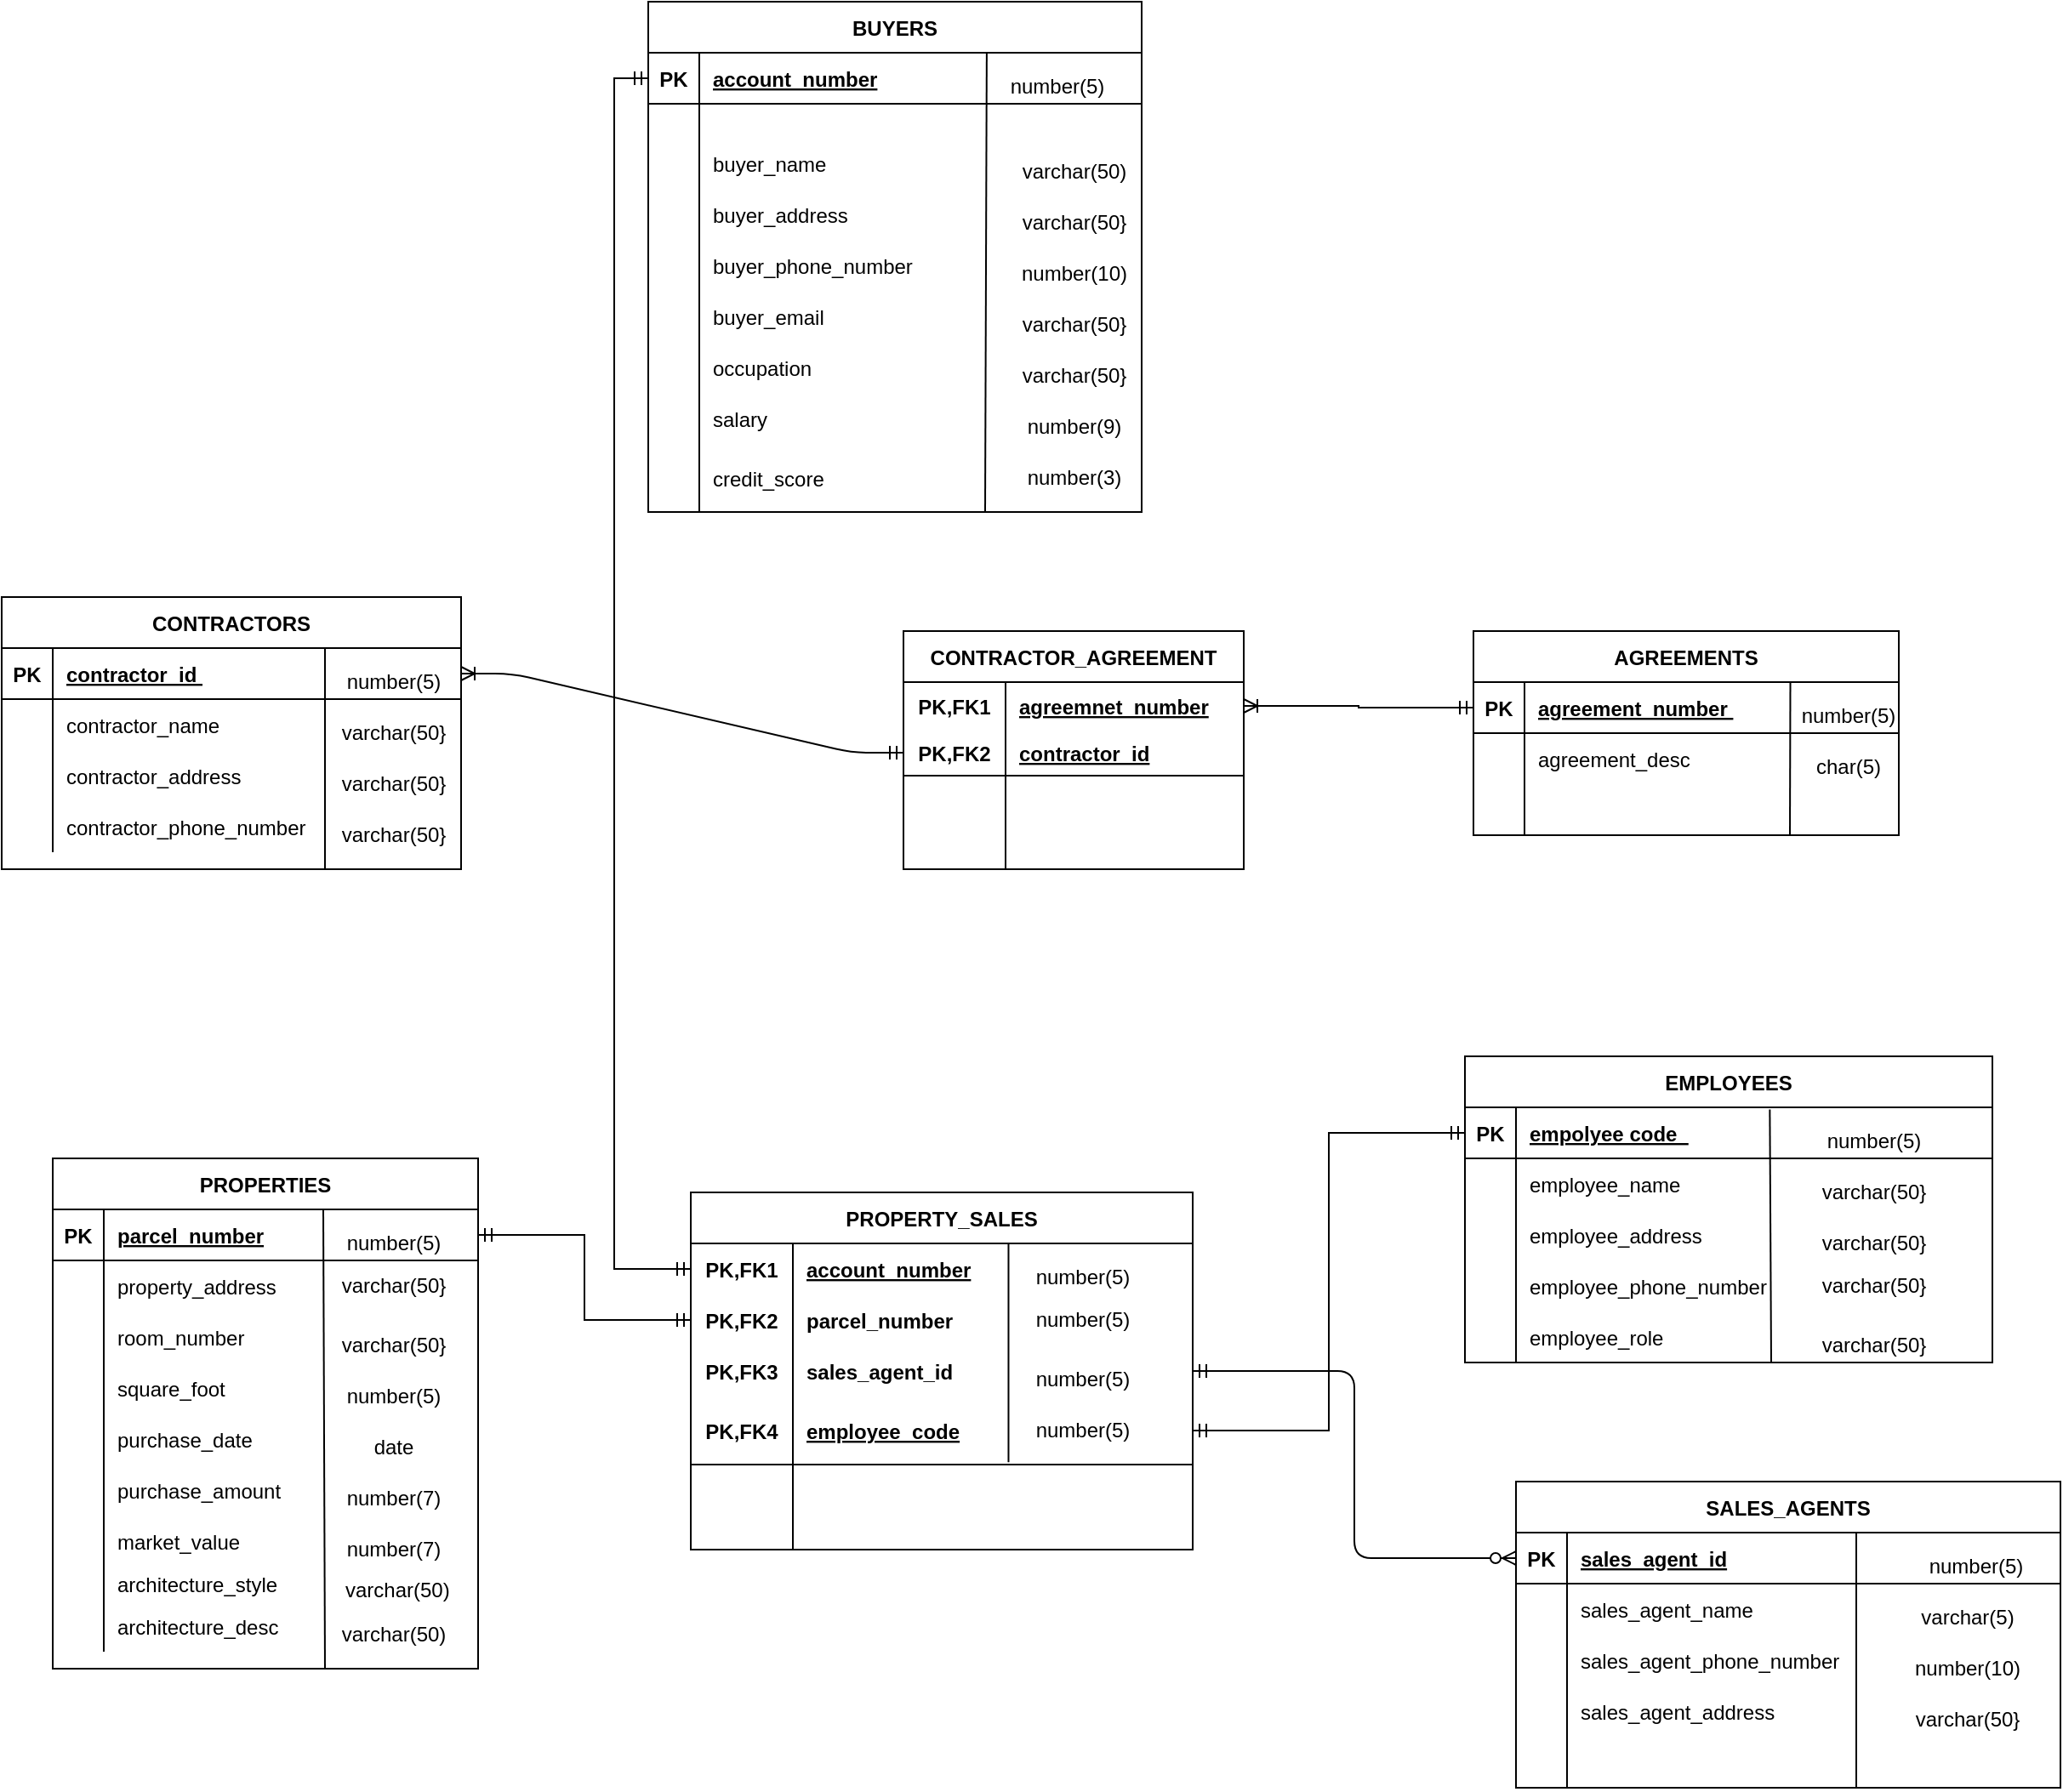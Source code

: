 <mxfile version="17.2.4" type="device"><diagram id="R2lEEEUBdFMjLlhIrx00" name="Page-1"><mxGraphModel dx="2212" dy="1488" grid="1" gridSize="10" guides="1" tooltips="1" connect="1" arrows="1" fold="1" page="1" pageScale="1" pageWidth="850" pageHeight="1100" math="0" shadow="0" extFonts="Permanent Marker^https://fonts.googleapis.com/css?family=Permanent+Marker"><root><mxCell id="0"/><mxCell id="1" parent="0"/><mxCell id="C-vyLk0tnHw3VtMMgP7b-2" value="BUYERS" style="shape=table;startSize=30;container=1;collapsible=1;childLayout=tableLayout;fixedRows=1;rowLines=0;fontStyle=1;align=center;resizeLast=1;" parent="1" vertex="1"><mxGeometry x="420" y="120" width="290" height="300" as="geometry"/></mxCell><mxCell id="C-vyLk0tnHw3VtMMgP7b-3" value="" style="shape=partialRectangle;collapsible=0;dropTarget=0;pointerEvents=0;fillColor=none;points=[[0,0.5],[1,0.5]];portConstraint=eastwest;top=0;left=0;right=0;bottom=1;" parent="C-vyLk0tnHw3VtMMgP7b-2" vertex="1"><mxGeometry y="30" width="290" height="30" as="geometry"/></mxCell><mxCell id="C-vyLk0tnHw3VtMMgP7b-4" value="PK" style="shape=partialRectangle;overflow=hidden;connectable=0;fillColor=none;top=0;left=0;bottom=0;right=0;fontStyle=1;" parent="C-vyLk0tnHw3VtMMgP7b-3" vertex="1"><mxGeometry width="30" height="30" as="geometry"><mxRectangle width="30" height="30" as="alternateBounds"/></mxGeometry></mxCell><mxCell id="C-vyLk0tnHw3VtMMgP7b-5" value="account_number" style="shape=partialRectangle;overflow=hidden;connectable=0;fillColor=none;top=0;left=0;bottom=0;right=0;align=left;spacingLeft=6;fontStyle=5;" parent="C-vyLk0tnHw3VtMMgP7b-3" vertex="1"><mxGeometry x="30" width="260" height="30" as="geometry"><mxRectangle width="260" height="30" as="alternateBounds"/></mxGeometry></mxCell><mxCell id="C-vyLk0tnHw3VtMMgP7b-6" value="" style="shape=partialRectangle;collapsible=0;dropTarget=0;pointerEvents=0;fillColor=none;points=[[0,0.5],[1,0.5]];portConstraint=eastwest;top=0;left=0;right=0;bottom=0;" parent="C-vyLk0tnHw3VtMMgP7b-2" vertex="1"><mxGeometry y="60" width="290" height="20" as="geometry"/></mxCell><mxCell id="C-vyLk0tnHw3VtMMgP7b-7" value="" style="shape=partialRectangle;overflow=hidden;connectable=0;fillColor=none;top=0;left=0;bottom=0;right=0;" parent="C-vyLk0tnHw3VtMMgP7b-6" vertex="1"><mxGeometry width="30" height="20" as="geometry"><mxRectangle width="30" height="20" as="alternateBounds"/></mxGeometry></mxCell><mxCell id="C-vyLk0tnHw3VtMMgP7b-8" value="" style="shape=partialRectangle;overflow=hidden;connectable=0;fillColor=none;top=0;left=0;bottom=0;right=0;align=left;spacingLeft=6;" parent="C-vyLk0tnHw3VtMMgP7b-6" vertex="1"><mxGeometry x="30" width="260" height="20" as="geometry"><mxRectangle width="260" height="20" as="alternateBounds"/></mxGeometry></mxCell><mxCell id="C-vyLk0tnHw3VtMMgP7b-9" value="" style="shape=partialRectangle;collapsible=0;dropTarget=0;pointerEvents=0;fillColor=none;points=[[0,0.5],[1,0.5]];portConstraint=eastwest;top=0;left=0;right=0;bottom=0;" parent="C-vyLk0tnHw3VtMMgP7b-2" vertex="1"><mxGeometry y="80" width="290" height="30" as="geometry"/></mxCell><mxCell id="C-vyLk0tnHw3VtMMgP7b-10" value="" style="shape=partialRectangle;overflow=hidden;connectable=0;fillColor=none;top=0;left=0;bottom=0;right=0;" parent="C-vyLk0tnHw3VtMMgP7b-9" vertex="1"><mxGeometry width="30" height="30" as="geometry"><mxRectangle width="30" height="30" as="alternateBounds"/></mxGeometry></mxCell><mxCell id="C-vyLk0tnHw3VtMMgP7b-11" value="buyer_name" style="shape=partialRectangle;overflow=hidden;connectable=0;fillColor=none;top=0;left=0;bottom=0;right=0;align=left;spacingLeft=6;" parent="C-vyLk0tnHw3VtMMgP7b-9" vertex="1"><mxGeometry x="30" width="260" height="30" as="geometry"><mxRectangle width="260" height="30" as="alternateBounds"/></mxGeometry></mxCell><mxCell id="lljZ2M9pWV7mLad3FtTx-7" value="" style="shape=partialRectangle;collapsible=0;dropTarget=0;pointerEvents=0;fillColor=none;points=[[0,0.5],[1,0.5]];portConstraint=eastwest;top=0;left=0;right=0;bottom=0;" parent="C-vyLk0tnHw3VtMMgP7b-2" vertex="1"><mxGeometry y="110" width="290" height="30" as="geometry"/></mxCell><mxCell id="lljZ2M9pWV7mLad3FtTx-8" value="" style="shape=partialRectangle;overflow=hidden;connectable=0;fillColor=none;top=0;left=0;bottom=0;right=0;" parent="lljZ2M9pWV7mLad3FtTx-7" vertex="1"><mxGeometry width="30" height="30" as="geometry"><mxRectangle width="30" height="30" as="alternateBounds"/></mxGeometry></mxCell><mxCell id="lljZ2M9pWV7mLad3FtTx-9" value="buyer_address" style="shape=partialRectangle;overflow=hidden;connectable=0;fillColor=none;top=0;left=0;bottom=0;right=0;align=left;spacingLeft=6;" parent="lljZ2M9pWV7mLad3FtTx-7" vertex="1"><mxGeometry x="30" width="260" height="30" as="geometry"><mxRectangle width="260" height="30" as="alternateBounds"/></mxGeometry></mxCell><mxCell id="lljZ2M9pWV7mLad3FtTx-10" value="" style="shape=partialRectangle;collapsible=0;dropTarget=0;pointerEvents=0;fillColor=none;points=[[0,0.5],[1,0.5]];portConstraint=eastwest;top=0;left=0;right=0;bottom=0;" parent="C-vyLk0tnHw3VtMMgP7b-2" vertex="1"><mxGeometry y="140" width="290" height="30" as="geometry"/></mxCell><mxCell id="lljZ2M9pWV7mLad3FtTx-11" value="" style="shape=partialRectangle;overflow=hidden;connectable=0;fillColor=none;top=0;left=0;bottom=0;right=0;" parent="lljZ2M9pWV7mLad3FtTx-10" vertex="1"><mxGeometry width="30" height="30" as="geometry"><mxRectangle width="30" height="30" as="alternateBounds"/></mxGeometry></mxCell><mxCell id="lljZ2M9pWV7mLad3FtTx-12" value="buyer_phone_number" style="shape=partialRectangle;overflow=hidden;connectable=0;fillColor=none;top=0;left=0;bottom=0;right=0;align=left;spacingLeft=6;" parent="lljZ2M9pWV7mLad3FtTx-10" vertex="1"><mxGeometry x="30" width="260" height="30" as="geometry"><mxRectangle width="260" height="30" as="alternateBounds"/></mxGeometry></mxCell><mxCell id="lljZ2M9pWV7mLad3FtTx-13" value="" style="shape=partialRectangle;collapsible=0;dropTarget=0;pointerEvents=0;fillColor=none;points=[[0,0.5],[1,0.5]];portConstraint=eastwest;top=0;left=0;right=0;bottom=0;" parent="C-vyLk0tnHw3VtMMgP7b-2" vertex="1"><mxGeometry y="170" width="290" height="30" as="geometry"/></mxCell><mxCell id="lljZ2M9pWV7mLad3FtTx-14" value="" style="shape=partialRectangle;overflow=hidden;connectable=0;fillColor=none;top=0;left=0;bottom=0;right=0;" parent="lljZ2M9pWV7mLad3FtTx-13" vertex="1"><mxGeometry width="30" height="30" as="geometry"><mxRectangle width="30" height="30" as="alternateBounds"/></mxGeometry></mxCell><mxCell id="lljZ2M9pWV7mLad3FtTx-15" value="buyer_email" style="shape=partialRectangle;overflow=hidden;connectable=0;fillColor=none;top=0;left=0;bottom=0;right=0;align=left;spacingLeft=6;" parent="lljZ2M9pWV7mLad3FtTx-13" vertex="1"><mxGeometry x="30" width="260" height="30" as="geometry"><mxRectangle width="260" height="30" as="alternateBounds"/></mxGeometry></mxCell><mxCell id="lljZ2M9pWV7mLad3FtTx-16" value="" style="shape=partialRectangle;collapsible=0;dropTarget=0;pointerEvents=0;fillColor=none;points=[[0,0.5],[1,0.5]];portConstraint=eastwest;top=0;left=0;right=0;bottom=0;" parent="C-vyLk0tnHw3VtMMgP7b-2" vertex="1"><mxGeometry y="200" width="290" height="30" as="geometry"/></mxCell><mxCell id="lljZ2M9pWV7mLad3FtTx-17" value="" style="shape=partialRectangle;overflow=hidden;connectable=0;fillColor=none;top=0;left=0;bottom=0;right=0;" parent="lljZ2M9pWV7mLad3FtTx-16" vertex="1"><mxGeometry width="30" height="30" as="geometry"><mxRectangle width="30" height="30" as="alternateBounds"/></mxGeometry></mxCell><mxCell id="lljZ2M9pWV7mLad3FtTx-18" value="occupation" style="shape=partialRectangle;overflow=hidden;connectable=0;fillColor=none;top=0;left=0;bottom=0;right=0;align=left;spacingLeft=6;" parent="lljZ2M9pWV7mLad3FtTx-16" vertex="1"><mxGeometry x="30" width="260" height="30" as="geometry"><mxRectangle width="260" height="30" as="alternateBounds"/></mxGeometry></mxCell><mxCell id="lljZ2M9pWV7mLad3FtTx-19" value="" style="shape=partialRectangle;collapsible=0;dropTarget=0;pointerEvents=0;fillColor=none;points=[[0,0.5],[1,0.5]];portConstraint=eastwest;top=0;left=0;right=0;bottom=0;" parent="C-vyLk0tnHw3VtMMgP7b-2" vertex="1"><mxGeometry y="230" width="290" height="30" as="geometry"/></mxCell><mxCell id="lljZ2M9pWV7mLad3FtTx-20" value="" style="shape=partialRectangle;overflow=hidden;connectable=0;fillColor=none;top=0;left=0;bottom=0;right=0;" parent="lljZ2M9pWV7mLad3FtTx-19" vertex="1"><mxGeometry width="30" height="30" as="geometry"><mxRectangle width="30" height="30" as="alternateBounds"/></mxGeometry></mxCell><mxCell id="lljZ2M9pWV7mLad3FtTx-21" value="salary" style="shape=partialRectangle;overflow=hidden;connectable=0;fillColor=none;top=0;left=0;bottom=0;right=0;align=left;spacingLeft=6;" parent="lljZ2M9pWV7mLad3FtTx-19" vertex="1"><mxGeometry x="30" width="260" height="30" as="geometry"><mxRectangle width="260" height="30" as="alternateBounds"/></mxGeometry></mxCell><mxCell id="lljZ2M9pWV7mLad3FtTx-22" value="" style="shape=partialRectangle;collapsible=0;dropTarget=0;pointerEvents=0;fillColor=none;points=[[0,0.5],[1,0.5]];portConstraint=eastwest;top=0;left=0;right=0;bottom=0;" parent="C-vyLk0tnHw3VtMMgP7b-2" vertex="1"><mxGeometry y="260" width="290" height="40" as="geometry"/></mxCell><mxCell id="lljZ2M9pWV7mLad3FtTx-23" value="" style="shape=partialRectangle;overflow=hidden;connectable=0;fillColor=none;top=0;left=0;bottom=0;right=0;" parent="lljZ2M9pWV7mLad3FtTx-22" vertex="1"><mxGeometry width="30" height="40" as="geometry"><mxRectangle width="30" height="40" as="alternateBounds"/></mxGeometry></mxCell><mxCell id="lljZ2M9pWV7mLad3FtTx-24" value="credit_score " style="shape=partialRectangle;overflow=hidden;connectable=0;fillColor=none;top=0;left=0;bottom=0;right=0;align=left;spacingLeft=6;" parent="lljZ2M9pWV7mLad3FtTx-22" vertex="1"><mxGeometry x="30" width="260" height="40" as="geometry"><mxRectangle width="260" height="40" as="alternateBounds"/></mxGeometry></mxCell><mxCell id="k_NMs0ZjN8npK6YZyJd0-10" value="" style="endArrow=none;html=1;rounded=0;entryX=0.686;entryY=0.017;entryDx=0;entryDy=0;entryPerimeter=0;" parent="C-vyLk0tnHw3VtMMgP7b-2" target="C-vyLk0tnHw3VtMMgP7b-3" edge="1"><mxGeometry width="50" height="50" relative="1" as="geometry"><mxPoint x="198" y="300" as="sourcePoint"/><mxPoint x="190" y="60" as="targetPoint"/></mxGeometry></mxCell><mxCell id="C-vyLk0tnHw3VtMMgP7b-13" value="AGREEMENTS" style="shape=table;startSize=30;container=1;collapsible=1;childLayout=tableLayout;fixedRows=1;rowLines=0;fontStyle=1;align=center;resizeLast=1;" parent="1" vertex="1"><mxGeometry x="905" y="490" width="250" height="120" as="geometry"/></mxCell><mxCell id="C-vyLk0tnHw3VtMMgP7b-14" value="" style="shape=partialRectangle;collapsible=0;dropTarget=0;pointerEvents=0;fillColor=none;points=[[0,0.5],[1,0.5]];portConstraint=eastwest;top=0;left=0;right=0;bottom=1;" parent="C-vyLk0tnHw3VtMMgP7b-13" vertex="1"><mxGeometry y="30" width="250" height="30" as="geometry"/></mxCell><mxCell id="C-vyLk0tnHw3VtMMgP7b-15" value="PK" style="shape=partialRectangle;overflow=hidden;connectable=0;fillColor=none;top=0;left=0;bottom=0;right=0;fontStyle=1;" parent="C-vyLk0tnHw3VtMMgP7b-14" vertex="1"><mxGeometry width="30" height="30" as="geometry"><mxRectangle width="30" height="30" as="alternateBounds"/></mxGeometry></mxCell><mxCell id="C-vyLk0tnHw3VtMMgP7b-16" value="agreement_number  " style="shape=partialRectangle;overflow=hidden;connectable=0;fillColor=none;top=0;left=0;bottom=0;right=0;align=left;spacingLeft=6;fontStyle=5;" parent="C-vyLk0tnHw3VtMMgP7b-14" vertex="1"><mxGeometry x="30" width="220" height="30" as="geometry"><mxRectangle width="220" height="30" as="alternateBounds"/></mxGeometry></mxCell><mxCell id="C-vyLk0tnHw3VtMMgP7b-17" value="" style="shape=partialRectangle;collapsible=0;dropTarget=0;pointerEvents=0;fillColor=none;points=[[0,0.5],[1,0.5]];portConstraint=eastwest;top=0;left=0;right=0;bottom=0;" parent="C-vyLk0tnHw3VtMMgP7b-13" vertex="1"><mxGeometry y="60" width="250" height="30" as="geometry"/></mxCell><mxCell id="C-vyLk0tnHw3VtMMgP7b-18" value="" style="shape=partialRectangle;overflow=hidden;connectable=0;fillColor=none;top=0;left=0;bottom=0;right=0;" parent="C-vyLk0tnHw3VtMMgP7b-17" vertex="1"><mxGeometry width="30" height="30" as="geometry"><mxRectangle width="30" height="30" as="alternateBounds"/></mxGeometry></mxCell><mxCell id="C-vyLk0tnHw3VtMMgP7b-19" value="agreement_desc" style="shape=partialRectangle;overflow=hidden;connectable=0;fillColor=none;top=0;left=0;bottom=0;right=0;align=left;spacingLeft=6;" parent="C-vyLk0tnHw3VtMMgP7b-17" vertex="1"><mxGeometry x="30" width="220" height="30" as="geometry"><mxRectangle width="220" height="30" as="alternateBounds"/></mxGeometry></mxCell><mxCell id="C-vyLk0tnHw3VtMMgP7b-20" value="" style="shape=partialRectangle;collapsible=0;dropTarget=0;pointerEvents=0;fillColor=none;points=[[0,0.5],[1,0.5]];portConstraint=eastwest;top=0;left=0;right=0;bottom=0;" parent="C-vyLk0tnHw3VtMMgP7b-13" vertex="1"><mxGeometry y="90" width="250" height="30" as="geometry"/></mxCell><mxCell id="C-vyLk0tnHw3VtMMgP7b-21" value="" style="shape=partialRectangle;overflow=hidden;connectable=0;fillColor=none;top=0;left=0;bottom=0;right=0;" parent="C-vyLk0tnHw3VtMMgP7b-20" vertex="1"><mxGeometry width="30" height="30" as="geometry"><mxRectangle width="30" height="30" as="alternateBounds"/></mxGeometry></mxCell><mxCell id="C-vyLk0tnHw3VtMMgP7b-22" value="" style="shape=partialRectangle;overflow=hidden;connectable=0;fillColor=none;top=0;left=0;bottom=0;right=0;align=left;spacingLeft=6;" parent="C-vyLk0tnHw3VtMMgP7b-20" vertex="1"><mxGeometry x="30" width="220" height="30" as="geometry"><mxRectangle width="220" height="30" as="alternateBounds"/></mxGeometry></mxCell><mxCell id="k_NMs0ZjN8npK6YZyJd0-31" value="" style="endArrow=none;html=1;rounded=0;entryX=0.745;entryY=0.01;entryDx=0;entryDy=0;entryPerimeter=0;" parent="C-vyLk0tnHw3VtMMgP7b-13" target="C-vyLk0tnHw3VtMMgP7b-14" edge="1"><mxGeometry width="50" height="50" relative="1" as="geometry"><mxPoint x="186" y="120" as="sourcePoint"/><mxPoint x="100" y="70" as="targetPoint"/></mxGeometry></mxCell><mxCell id="lljZ2M9pWV7mLad3FtTx-25" value="CONTRACTORS" style="shape=table;startSize=30;container=1;collapsible=1;childLayout=tableLayout;fixedRows=1;rowLines=0;fontStyle=1;align=center;resizeLast=1;" parent="1" vertex="1"><mxGeometry x="40" y="470" width="270" height="160" as="geometry"/></mxCell><mxCell id="lljZ2M9pWV7mLad3FtTx-26" value="" style="shape=partialRectangle;collapsible=0;dropTarget=0;pointerEvents=0;fillColor=none;points=[[0,0.5],[1,0.5]];portConstraint=eastwest;top=0;left=0;right=0;bottom=1;" parent="lljZ2M9pWV7mLad3FtTx-25" vertex="1"><mxGeometry y="30" width="270" height="30" as="geometry"/></mxCell><mxCell id="lljZ2M9pWV7mLad3FtTx-27" value="PK" style="shape=partialRectangle;overflow=hidden;connectable=0;fillColor=none;top=0;left=0;bottom=0;right=0;fontStyle=1;" parent="lljZ2M9pWV7mLad3FtTx-26" vertex="1"><mxGeometry width="30" height="30" as="geometry"><mxRectangle width="30" height="30" as="alternateBounds"/></mxGeometry></mxCell><mxCell id="lljZ2M9pWV7mLad3FtTx-28" value="contractor_id  " style="shape=partialRectangle;overflow=hidden;connectable=0;fillColor=none;top=0;left=0;bottom=0;right=0;align=left;spacingLeft=6;fontStyle=5;" parent="lljZ2M9pWV7mLad3FtTx-26" vertex="1"><mxGeometry x="30" width="240" height="30" as="geometry"><mxRectangle width="240" height="30" as="alternateBounds"/></mxGeometry></mxCell><mxCell id="lljZ2M9pWV7mLad3FtTx-29" value="" style="shape=partialRectangle;collapsible=0;dropTarget=0;pointerEvents=0;fillColor=none;points=[[0,0.5],[1,0.5]];portConstraint=eastwest;top=0;left=0;right=0;bottom=0;" parent="lljZ2M9pWV7mLad3FtTx-25" vertex="1"><mxGeometry y="60" width="270" height="30" as="geometry"/></mxCell><mxCell id="lljZ2M9pWV7mLad3FtTx-30" value="" style="shape=partialRectangle;overflow=hidden;connectable=0;fillColor=none;top=0;left=0;bottom=0;right=0;" parent="lljZ2M9pWV7mLad3FtTx-29" vertex="1"><mxGeometry width="30" height="30" as="geometry"><mxRectangle width="30" height="30" as="alternateBounds"/></mxGeometry></mxCell><mxCell id="lljZ2M9pWV7mLad3FtTx-31" value="contractor_name" style="shape=partialRectangle;overflow=hidden;connectable=0;fillColor=none;top=0;left=0;bottom=0;right=0;align=left;spacingLeft=6;" parent="lljZ2M9pWV7mLad3FtTx-29" vertex="1"><mxGeometry x="30" width="240" height="30" as="geometry"><mxRectangle width="240" height="30" as="alternateBounds"/></mxGeometry></mxCell><mxCell id="lljZ2M9pWV7mLad3FtTx-32" value="" style="shape=partialRectangle;collapsible=0;dropTarget=0;pointerEvents=0;fillColor=none;points=[[0,0.5],[1,0.5]];portConstraint=eastwest;top=0;left=0;right=0;bottom=0;" parent="lljZ2M9pWV7mLad3FtTx-25" vertex="1"><mxGeometry y="90" width="270" height="30" as="geometry"/></mxCell><mxCell id="lljZ2M9pWV7mLad3FtTx-33" value="" style="shape=partialRectangle;overflow=hidden;connectable=0;fillColor=none;top=0;left=0;bottom=0;right=0;" parent="lljZ2M9pWV7mLad3FtTx-32" vertex="1"><mxGeometry width="30" height="30" as="geometry"><mxRectangle width="30" height="30" as="alternateBounds"/></mxGeometry></mxCell><mxCell id="lljZ2M9pWV7mLad3FtTx-34" value="contractor_address" style="shape=partialRectangle;overflow=hidden;connectable=0;fillColor=none;top=0;left=0;bottom=0;right=0;align=left;spacingLeft=6;" parent="lljZ2M9pWV7mLad3FtTx-32" vertex="1"><mxGeometry x="30" width="240" height="30" as="geometry"><mxRectangle width="240" height="30" as="alternateBounds"/></mxGeometry></mxCell><mxCell id="lljZ2M9pWV7mLad3FtTx-35" value="" style="shape=partialRectangle;collapsible=0;dropTarget=0;pointerEvents=0;fillColor=none;points=[[0,0.5],[1,0.5]];portConstraint=eastwest;top=0;left=0;right=0;bottom=0;" parent="lljZ2M9pWV7mLad3FtTx-25" vertex="1"><mxGeometry y="120" width="270" height="30" as="geometry"/></mxCell><mxCell id="lljZ2M9pWV7mLad3FtTx-36" value="" style="shape=partialRectangle;overflow=hidden;connectable=0;fillColor=none;top=0;left=0;bottom=0;right=0;" parent="lljZ2M9pWV7mLad3FtTx-35" vertex="1"><mxGeometry width="30" height="30" as="geometry"><mxRectangle width="30" height="30" as="alternateBounds"/></mxGeometry></mxCell><mxCell id="lljZ2M9pWV7mLad3FtTx-37" value="contractor_phone_number" style="shape=partialRectangle;overflow=hidden;connectable=0;fillColor=none;top=0;left=0;bottom=0;right=0;align=left;spacingLeft=6;" parent="lljZ2M9pWV7mLad3FtTx-35" vertex="1"><mxGeometry x="30" width="240" height="30" as="geometry"><mxRectangle width="240" height="30" as="alternateBounds"/></mxGeometry></mxCell><mxCell id="lljZ2M9pWV7mLad3FtTx-38" value="PROPERTIES" style="shape=table;startSize=30;container=1;collapsible=1;childLayout=tableLayout;fixedRows=1;rowLines=0;fontStyle=1;align=center;resizeLast=1;" parent="1" vertex="1"><mxGeometry x="70" y="800" width="250" height="300" as="geometry"/></mxCell><mxCell id="lljZ2M9pWV7mLad3FtTx-39" value="" style="shape=partialRectangle;collapsible=0;dropTarget=0;pointerEvents=0;fillColor=none;points=[[0,0.5],[1,0.5]];portConstraint=eastwest;top=0;left=0;right=0;bottom=1;" parent="lljZ2M9pWV7mLad3FtTx-38" vertex="1"><mxGeometry y="30" width="250" height="30" as="geometry"/></mxCell><mxCell id="lljZ2M9pWV7mLad3FtTx-40" value="PK" style="shape=partialRectangle;overflow=hidden;connectable=0;fillColor=none;top=0;left=0;bottom=0;right=0;fontStyle=1;" parent="lljZ2M9pWV7mLad3FtTx-39" vertex="1"><mxGeometry width="30" height="30" as="geometry"><mxRectangle width="30" height="30" as="alternateBounds"/></mxGeometry></mxCell><mxCell id="lljZ2M9pWV7mLad3FtTx-41" value="parcel_number" style="shape=partialRectangle;overflow=hidden;connectable=0;fillColor=none;top=0;left=0;bottom=0;right=0;align=left;spacingLeft=6;fontStyle=5;" parent="lljZ2M9pWV7mLad3FtTx-39" vertex="1"><mxGeometry x="30" width="220" height="30" as="geometry"><mxRectangle width="220" height="30" as="alternateBounds"/></mxGeometry></mxCell><mxCell id="lljZ2M9pWV7mLad3FtTx-48" value="" style="shape=partialRectangle;collapsible=0;dropTarget=0;pointerEvents=0;fillColor=none;points=[[0,0.5],[1,0.5]];portConstraint=eastwest;top=0;left=0;right=0;bottom=0;" parent="lljZ2M9pWV7mLad3FtTx-38" vertex="1"><mxGeometry y="60" width="250" height="30" as="geometry"/></mxCell><mxCell id="lljZ2M9pWV7mLad3FtTx-49" value="" style="shape=partialRectangle;overflow=hidden;connectable=0;fillColor=none;top=0;left=0;bottom=0;right=0;" parent="lljZ2M9pWV7mLad3FtTx-48" vertex="1"><mxGeometry width="30" height="30" as="geometry"><mxRectangle width="30" height="30" as="alternateBounds"/></mxGeometry></mxCell><mxCell id="lljZ2M9pWV7mLad3FtTx-50" value="property_address" style="shape=partialRectangle;overflow=hidden;connectable=0;fillColor=none;top=0;left=0;bottom=0;right=0;align=left;spacingLeft=6;" parent="lljZ2M9pWV7mLad3FtTx-48" vertex="1"><mxGeometry x="30" width="220" height="30" as="geometry"><mxRectangle width="220" height="30" as="alternateBounds"/></mxGeometry></mxCell><mxCell id="lljZ2M9pWV7mLad3FtTx-42" value="" style="shape=partialRectangle;collapsible=0;dropTarget=0;pointerEvents=0;fillColor=none;points=[[0,0.5],[1,0.5]];portConstraint=eastwest;top=0;left=0;right=0;bottom=0;" parent="lljZ2M9pWV7mLad3FtTx-38" vertex="1"><mxGeometry y="90" width="250" height="30" as="geometry"/></mxCell><mxCell id="lljZ2M9pWV7mLad3FtTx-43" value="" style="shape=partialRectangle;overflow=hidden;connectable=0;fillColor=none;top=0;left=0;bottom=0;right=0;" parent="lljZ2M9pWV7mLad3FtTx-42" vertex="1"><mxGeometry width="30" height="30" as="geometry"><mxRectangle width="30" height="30" as="alternateBounds"/></mxGeometry></mxCell><mxCell id="lljZ2M9pWV7mLad3FtTx-44" value="room_number" style="shape=partialRectangle;overflow=hidden;connectable=0;fillColor=none;top=0;left=0;bottom=0;right=0;align=left;spacingLeft=6;" parent="lljZ2M9pWV7mLad3FtTx-42" vertex="1"><mxGeometry x="30" width="220" height="30" as="geometry"><mxRectangle width="220" height="30" as="alternateBounds"/></mxGeometry></mxCell><mxCell id="lljZ2M9pWV7mLad3FtTx-54" value="" style="shape=partialRectangle;collapsible=0;dropTarget=0;pointerEvents=0;fillColor=none;points=[[0,0.5],[1,0.5]];portConstraint=eastwest;top=0;left=0;right=0;bottom=0;" parent="lljZ2M9pWV7mLad3FtTx-38" vertex="1"><mxGeometry y="120" width="250" height="30" as="geometry"/></mxCell><mxCell id="lljZ2M9pWV7mLad3FtTx-55" value="" style="shape=partialRectangle;overflow=hidden;connectable=0;fillColor=none;top=0;left=0;bottom=0;right=0;" parent="lljZ2M9pWV7mLad3FtTx-54" vertex="1"><mxGeometry width="30" height="30" as="geometry"><mxRectangle width="30" height="30" as="alternateBounds"/></mxGeometry></mxCell><mxCell id="lljZ2M9pWV7mLad3FtTx-56" value="square_foot" style="shape=partialRectangle;overflow=hidden;connectable=0;fillColor=none;top=0;left=0;bottom=0;right=0;align=left;spacingLeft=6;" parent="lljZ2M9pWV7mLad3FtTx-54" vertex="1"><mxGeometry x="30" width="220" height="30" as="geometry"><mxRectangle width="220" height="30" as="alternateBounds"/></mxGeometry></mxCell><mxCell id="lljZ2M9pWV7mLad3FtTx-60" value="" style="shape=partialRectangle;collapsible=0;dropTarget=0;pointerEvents=0;fillColor=none;points=[[0,0.5],[1,0.5]];portConstraint=eastwest;top=0;left=0;right=0;bottom=0;" parent="lljZ2M9pWV7mLad3FtTx-38" vertex="1"><mxGeometry y="150" width="250" height="30" as="geometry"/></mxCell><mxCell id="lljZ2M9pWV7mLad3FtTx-61" value="" style="shape=partialRectangle;overflow=hidden;connectable=0;fillColor=none;top=0;left=0;bottom=0;right=0;" parent="lljZ2M9pWV7mLad3FtTx-60" vertex="1"><mxGeometry width="30" height="30" as="geometry"><mxRectangle width="30" height="30" as="alternateBounds"/></mxGeometry></mxCell><mxCell id="lljZ2M9pWV7mLad3FtTx-62" value="purchase_date" style="shape=partialRectangle;overflow=hidden;connectable=0;fillColor=none;top=0;left=0;bottom=0;right=0;align=left;spacingLeft=6;" parent="lljZ2M9pWV7mLad3FtTx-60" vertex="1"><mxGeometry x="30" width="220" height="30" as="geometry"><mxRectangle width="220" height="30" as="alternateBounds"/></mxGeometry></mxCell><mxCell id="lljZ2M9pWV7mLad3FtTx-51" value="" style="shape=partialRectangle;collapsible=0;dropTarget=0;pointerEvents=0;fillColor=none;points=[[0,0.5],[1,0.5]];portConstraint=eastwest;top=0;left=0;right=0;bottom=0;" parent="lljZ2M9pWV7mLad3FtTx-38" vertex="1"><mxGeometry y="180" width="250" height="30" as="geometry"/></mxCell><mxCell id="lljZ2M9pWV7mLad3FtTx-52" value="" style="shape=partialRectangle;overflow=hidden;connectable=0;fillColor=none;top=0;left=0;bottom=0;right=0;" parent="lljZ2M9pWV7mLad3FtTx-51" vertex="1"><mxGeometry width="30" height="30" as="geometry"><mxRectangle width="30" height="30" as="alternateBounds"/></mxGeometry></mxCell><mxCell id="lljZ2M9pWV7mLad3FtTx-53" value="purchase_amount" style="shape=partialRectangle;overflow=hidden;connectable=0;fillColor=none;top=0;left=0;bottom=0;right=0;align=left;spacingLeft=6;" parent="lljZ2M9pWV7mLad3FtTx-51" vertex="1"><mxGeometry x="30" width="220" height="30" as="geometry"><mxRectangle width="220" height="30" as="alternateBounds"/></mxGeometry></mxCell><mxCell id="lljZ2M9pWV7mLad3FtTx-57" value="" style="shape=partialRectangle;collapsible=0;dropTarget=0;pointerEvents=0;fillColor=none;points=[[0,0.5],[1,0.5]];portConstraint=eastwest;top=0;left=0;right=0;bottom=0;" parent="lljZ2M9pWV7mLad3FtTx-38" vertex="1"><mxGeometry y="210" width="250" height="30" as="geometry"/></mxCell><mxCell id="lljZ2M9pWV7mLad3FtTx-58" value="" style="shape=partialRectangle;overflow=hidden;connectable=0;fillColor=none;top=0;left=0;bottom=0;right=0;" parent="lljZ2M9pWV7mLad3FtTx-57" vertex="1"><mxGeometry width="30" height="30" as="geometry"><mxRectangle width="30" height="30" as="alternateBounds"/></mxGeometry></mxCell><mxCell id="lljZ2M9pWV7mLad3FtTx-59" value="market_value" style="shape=partialRectangle;overflow=hidden;connectable=0;fillColor=none;top=0;left=0;bottom=0;right=0;align=left;spacingLeft=6;" parent="lljZ2M9pWV7mLad3FtTx-57" vertex="1"><mxGeometry x="30" width="220" height="30" as="geometry"><mxRectangle width="220" height="30" as="alternateBounds"/></mxGeometry></mxCell><mxCell id="lljZ2M9pWV7mLad3FtTx-45" value="" style="shape=partialRectangle;collapsible=0;dropTarget=0;pointerEvents=0;fillColor=none;points=[[0,0.5],[1,0.5]];portConstraint=eastwest;top=0;left=0;right=0;bottom=0;" parent="lljZ2M9pWV7mLad3FtTx-38" vertex="1"><mxGeometry y="240" width="250" height="20" as="geometry"/></mxCell><mxCell id="lljZ2M9pWV7mLad3FtTx-46" value="" style="shape=partialRectangle;overflow=hidden;connectable=0;fillColor=none;top=0;left=0;bottom=0;right=0;" parent="lljZ2M9pWV7mLad3FtTx-45" vertex="1"><mxGeometry width="30" height="20" as="geometry"><mxRectangle width="30" height="20" as="alternateBounds"/></mxGeometry></mxCell><mxCell id="lljZ2M9pWV7mLad3FtTx-47" value="architecture_style" style="shape=partialRectangle;overflow=hidden;connectable=0;fillColor=none;top=0;left=0;bottom=0;right=0;align=left;spacingLeft=6;" parent="lljZ2M9pWV7mLad3FtTx-45" vertex="1"><mxGeometry x="30" width="220" height="20" as="geometry"><mxRectangle width="220" height="20" as="alternateBounds"/></mxGeometry></mxCell><mxCell id="lljZ2M9pWV7mLad3FtTx-63" value="" style="shape=partialRectangle;collapsible=0;dropTarget=0;pointerEvents=0;fillColor=none;points=[[0,0.5],[1,0.5]];portConstraint=eastwest;top=0;left=0;right=0;bottom=0;" parent="lljZ2M9pWV7mLad3FtTx-38" vertex="1"><mxGeometry y="260" width="250" height="30" as="geometry"/></mxCell><mxCell id="lljZ2M9pWV7mLad3FtTx-64" value="" style="shape=partialRectangle;overflow=hidden;connectable=0;fillColor=none;top=0;left=0;bottom=0;right=0;" parent="lljZ2M9pWV7mLad3FtTx-63" vertex="1"><mxGeometry width="30" height="30" as="geometry"><mxRectangle width="30" height="30" as="alternateBounds"/></mxGeometry></mxCell><mxCell id="lljZ2M9pWV7mLad3FtTx-65" value="architecture_desc" style="shape=partialRectangle;overflow=hidden;connectable=0;fillColor=none;top=0;left=0;bottom=0;right=0;align=left;spacingLeft=6;" parent="lljZ2M9pWV7mLad3FtTx-63" vertex="1"><mxGeometry x="30" width="220" height="30" as="geometry"><mxRectangle width="220" height="30" as="alternateBounds"/></mxGeometry></mxCell><mxCell id="lljZ2M9pWV7mLad3FtTx-66" value="EMPLOYEES" style="shape=table;startSize=30;container=1;collapsible=1;childLayout=tableLayout;fixedRows=1;rowLines=0;fontStyle=1;align=center;resizeLast=1;" parent="1" vertex="1"><mxGeometry x="900" y="740" width="310" height="180" as="geometry"/></mxCell><mxCell id="lljZ2M9pWV7mLad3FtTx-67" value="" style="shape=partialRectangle;collapsible=0;dropTarget=0;pointerEvents=0;fillColor=none;points=[[0,0.5],[1,0.5]];portConstraint=eastwest;top=0;left=0;right=0;bottom=1;" parent="lljZ2M9pWV7mLad3FtTx-66" vertex="1"><mxGeometry y="30" width="310" height="30" as="geometry"/></mxCell><mxCell id="lljZ2M9pWV7mLad3FtTx-68" value="PK" style="shape=partialRectangle;overflow=hidden;connectable=0;fillColor=none;top=0;left=0;bottom=0;right=0;fontStyle=1;" parent="lljZ2M9pWV7mLad3FtTx-67" vertex="1"><mxGeometry width="30" height="30" as="geometry"><mxRectangle width="30" height="30" as="alternateBounds"/></mxGeometry></mxCell><mxCell id="lljZ2M9pWV7mLad3FtTx-69" value="empolyee code  " style="shape=partialRectangle;overflow=hidden;connectable=0;fillColor=none;top=0;left=0;bottom=0;right=0;align=left;spacingLeft=6;fontStyle=5;" parent="lljZ2M9pWV7mLad3FtTx-67" vertex="1"><mxGeometry x="30" width="280" height="30" as="geometry"><mxRectangle width="280" height="30" as="alternateBounds"/></mxGeometry></mxCell><mxCell id="lljZ2M9pWV7mLad3FtTx-70" value="" style="shape=partialRectangle;collapsible=0;dropTarget=0;pointerEvents=0;fillColor=none;points=[[0,0.5],[1,0.5]];portConstraint=eastwest;top=0;left=0;right=0;bottom=0;" parent="lljZ2M9pWV7mLad3FtTx-66" vertex="1"><mxGeometry y="60" width="310" height="30" as="geometry"/></mxCell><mxCell id="lljZ2M9pWV7mLad3FtTx-71" value="" style="shape=partialRectangle;overflow=hidden;connectable=0;fillColor=none;top=0;left=0;bottom=0;right=0;" parent="lljZ2M9pWV7mLad3FtTx-70" vertex="1"><mxGeometry width="30" height="30" as="geometry"><mxRectangle width="30" height="30" as="alternateBounds"/></mxGeometry></mxCell><mxCell id="lljZ2M9pWV7mLad3FtTx-72" value="employee_name" style="shape=partialRectangle;overflow=hidden;connectable=0;fillColor=none;top=0;left=0;bottom=0;right=0;align=left;spacingLeft=6;" parent="lljZ2M9pWV7mLad3FtTx-70" vertex="1"><mxGeometry x="30" width="280" height="30" as="geometry"><mxRectangle width="280" height="30" as="alternateBounds"/></mxGeometry></mxCell><mxCell id="lljZ2M9pWV7mLad3FtTx-73" value="" style="shape=partialRectangle;collapsible=0;dropTarget=0;pointerEvents=0;fillColor=none;points=[[0,0.5],[1,0.5]];portConstraint=eastwest;top=0;left=0;right=0;bottom=0;" parent="lljZ2M9pWV7mLad3FtTx-66" vertex="1"><mxGeometry y="90" width="310" height="30" as="geometry"/></mxCell><mxCell id="lljZ2M9pWV7mLad3FtTx-74" value="" style="shape=partialRectangle;overflow=hidden;connectable=0;fillColor=none;top=0;left=0;bottom=0;right=0;" parent="lljZ2M9pWV7mLad3FtTx-73" vertex="1"><mxGeometry width="30" height="30" as="geometry"><mxRectangle width="30" height="30" as="alternateBounds"/></mxGeometry></mxCell><mxCell id="lljZ2M9pWV7mLad3FtTx-75" value="employee_address" style="shape=partialRectangle;overflow=hidden;connectable=0;fillColor=none;top=0;left=0;bottom=0;right=0;align=left;spacingLeft=6;" parent="lljZ2M9pWV7mLad3FtTx-73" vertex="1"><mxGeometry x="30" width="280" height="30" as="geometry"><mxRectangle width="280" height="30" as="alternateBounds"/></mxGeometry></mxCell><mxCell id="lljZ2M9pWV7mLad3FtTx-76" value="" style="shape=partialRectangle;collapsible=0;dropTarget=0;pointerEvents=0;fillColor=none;points=[[0,0.5],[1,0.5]];portConstraint=eastwest;top=0;left=0;right=0;bottom=0;" parent="lljZ2M9pWV7mLad3FtTx-66" vertex="1"><mxGeometry y="120" width="310" height="30" as="geometry"/></mxCell><mxCell id="lljZ2M9pWV7mLad3FtTx-77" value="" style="shape=partialRectangle;overflow=hidden;connectable=0;fillColor=none;top=0;left=0;bottom=0;right=0;" parent="lljZ2M9pWV7mLad3FtTx-76" vertex="1"><mxGeometry width="30" height="30" as="geometry"><mxRectangle width="30" height="30" as="alternateBounds"/></mxGeometry></mxCell><mxCell id="lljZ2M9pWV7mLad3FtTx-78" value="employee_phone_number" style="shape=partialRectangle;overflow=hidden;connectable=0;fillColor=none;top=0;left=0;bottom=0;right=0;align=left;spacingLeft=6;" parent="lljZ2M9pWV7mLad3FtTx-76" vertex="1"><mxGeometry x="30" width="280" height="30" as="geometry"><mxRectangle width="280" height="30" as="alternateBounds"/></mxGeometry></mxCell><mxCell id="lljZ2M9pWV7mLad3FtTx-79" value="" style="shape=partialRectangle;collapsible=0;dropTarget=0;pointerEvents=0;fillColor=none;points=[[0,0.5],[1,0.5]];portConstraint=eastwest;top=0;left=0;right=0;bottom=0;" parent="lljZ2M9pWV7mLad3FtTx-66" vertex="1"><mxGeometry y="150" width="310" height="30" as="geometry"/></mxCell><mxCell id="lljZ2M9pWV7mLad3FtTx-80" value="" style="shape=partialRectangle;overflow=hidden;connectable=0;fillColor=none;top=0;left=0;bottom=0;right=0;" parent="lljZ2M9pWV7mLad3FtTx-79" vertex="1"><mxGeometry width="30" height="30" as="geometry"><mxRectangle width="30" height="30" as="alternateBounds"/></mxGeometry></mxCell><mxCell id="lljZ2M9pWV7mLad3FtTx-81" value="employee_role" style="shape=partialRectangle;overflow=hidden;connectable=0;fillColor=none;top=0;left=0;bottom=0;right=0;align=left;spacingLeft=6;" parent="lljZ2M9pWV7mLad3FtTx-79" vertex="1"><mxGeometry x="30" width="280" height="30" as="geometry"><mxRectangle width="280" height="30" as="alternateBounds"/></mxGeometry></mxCell><mxCell id="lljZ2M9pWV7mLad3FtTx-97" value="SALES_AGENTS" style="shape=table;startSize=30;container=1;collapsible=1;childLayout=tableLayout;fixedRows=1;rowLines=0;fontStyle=1;align=center;resizeLast=1;" parent="1" vertex="1"><mxGeometry x="930" y="990" width="320" height="180" as="geometry"/></mxCell><mxCell id="lljZ2M9pWV7mLad3FtTx-98" value="" style="shape=partialRectangle;collapsible=0;dropTarget=0;pointerEvents=0;fillColor=none;points=[[0,0.5],[1,0.5]];portConstraint=eastwest;top=0;left=0;right=0;bottom=1;" parent="lljZ2M9pWV7mLad3FtTx-97" vertex="1"><mxGeometry y="30" width="320" height="30" as="geometry"/></mxCell><mxCell id="lljZ2M9pWV7mLad3FtTx-99" value="PK" style="shape=partialRectangle;overflow=hidden;connectable=0;fillColor=none;top=0;left=0;bottom=0;right=0;fontStyle=1;" parent="lljZ2M9pWV7mLad3FtTx-98" vertex="1"><mxGeometry width="30" height="30" as="geometry"><mxRectangle width="30" height="30" as="alternateBounds"/></mxGeometry></mxCell><mxCell id="lljZ2M9pWV7mLad3FtTx-100" value="sales_agent_id" style="shape=partialRectangle;overflow=hidden;connectable=0;fillColor=none;top=0;left=0;bottom=0;right=0;align=left;spacingLeft=6;fontStyle=5;" parent="lljZ2M9pWV7mLad3FtTx-98" vertex="1"><mxGeometry x="30" width="290" height="30" as="geometry"><mxRectangle width="290" height="30" as="alternateBounds"/></mxGeometry></mxCell><mxCell id="lljZ2M9pWV7mLad3FtTx-101" value="" style="shape=partialRectangle;collapsible=0;dropTarget=0;pointerEvents=0;fillColor=none;points=[[0,0.5],[1,0.5]];portConstraint=eastwest;top=0;left=0;right=0;bottom=0;" parent="lljZ2M9pWV7mLad3FtTx-97" vertex="1"><mxGeometry y="60" width="320" height="30" as="geometry"/></mxCell><mxCell id="lljZ2M9pWV7mLad3FtTx-102" value="" style="shape=partialRectangle;overflow=hidden;connectable=0;fillColor=none;top=0;left=0;bottom=0;right=0;" parent="lljZ2M9pWV7mLad3FtTx-101" vertex="1"><mxGeometry width="30" height="30" as="geometry"><mxRectangle width="30" height="30" as="alternateBounds"/></mxGeometry></mxCell><mxCell id="lljZ2M9pWV7mLad3FtTx-103" value="sales_agent_name" style="shape=partialRectangle;overflow=hidden;connectable=0;fillColor=none;top=0;left=0;bottom=0;right=0;align=left;spacingLeft=6;" parent="lljZ2M9pWV7mLad3FtTx-101" vertex="1"><mxGeometry x="30" width="290" height="30" as="geometry"><mxRectangle width="290" height="30" as="alternateBounds"/></mxGeometry></mxCell><mxCell id="lljZ2M9pWV7mLad3FtTx-104" value="" style="shape=partialRectangle;collapsible=0;dropTarget=0;pointerEvents=0;fillColor=none;points=[[0,0.5],[1,0.5]];portConstraint=eastwest;top=0;left=0;right=0;bottom=0;" parent="lljZ2M9pWV7mLad3FtTx-97" vertex="1"><mxGeometry y="90" width="320" height="30" as="geometry"/></mxCell><mxCell id="lljZ2M9pWV7mLad3FtTx-105" value="" style="shape=partialRectangle;overflow=hidden;connectable=0;fillColor=none;top=0;left=0;bottom=0;right=0;" parent="lljZ2M9pWV7mLad3FtTx-104" vertex="1"><mxGeometry width="30" height="30" as="geometry"><mxRectangle width="30" height="30" as="alternateBounds"/></mxGeometry></mxCell><mxCell id="lljZ2M9pWV7mLad3FtTx-106" value="sales_agent_phone_number" style="shape=partialRectangle;overflow=hidden;connectable=0;fillColor=none;top=0;left=0;bottom=0;right=0;align=left;spacingLeft=6;" parent="lljZ2M9pWV7mLad3FtTx-104" vertex="1"><mxGeometry x="30" width="290" height="30" as="geometry"><mxRectangle width="290" height="30" as="alternateBounds"/></mxGeometry></mxCell><mxCell id="lljZ2M9pWV7mLad3FtTx-107" value="" style="shape=partialRectangle;collapsible=0;dropTarget=0;pointerEvents=0;fillColor=none;points=[[0,0.5],[1,0.5]];portConstraint=eastwest;top=0;left=0;right=0;bottom=0;" parent="lljZ2M9pWV7mLad3FtTx-97" vertex="1"><mxGeometry y="120" width="320" height="30" as="geometry"/></mxCell><mxCell id="lljZ2M9pWV7mLad3FtTx-108" value="" style="shape=partialRectangle;overflow=hidden;connectable=0;fillColor=none;top=0;left=0;bottom=0;right=0;" parent="lljZ2M9pWV7mLad3FtTx-107" vertex="1"><mxGeometry width="30" height="30" as="geometry"><mxRectangle width="30" height="30" as="alternateBounds"/></mxGeometry></mxCell><mxCell id="lljZ2M9pWV7mLad3FtTx-109" value="sales_agent_address" style="shape=partialRectangle;overflow=hidden;connectable=0;fillColor=none;top=0;left=0;bottom=0;right=0;align=left;spacingLeft=6;" parent="lljZ2M9pWV7mLad3FtTx-107" vertex="1"><mxGeometry x="30" width="290" height="30" as="geometry"><mxRectangle width="290" height="30" as="alternateBounds"/></mxGeometry></mxCell><mxCell id="lljZ2M9pWV7mLad3FtTx-110" value="" style="shape=partialRectangle;collapsible=0;dropTarget=0;pointerEvents=0;fillColor=none;points=[[0,0.5],[1,0.5]];portConstraint=eastwest;top=0;left=0;right=0;bottom=0;" parent="lljZ2M9pWV7mLad3FtTx-97" vertex="1"><mxGeometry y="150" width="320" height="30" as="geometry"/></mxCell><mxCell id="lljZ2M9pWV7mLad3FtTx-111" value="" style="shape=partialRectangle;overflow=hidden;connectable=0;fillColor=none;top=0;left=0;bottom=0;right=0;" parent="lljZ2M9pWV7mLad3FtTx-110" vertex="1"><mxGeometry width="30" height="30" as="geometry"><mxRectangle width="30" height="30" as="alternateBounds"/></mxGeometry></mxCell><mxCell id="lljZ2M9pWV7mLad3FtTx-112" value="" style="shape=partialRectangle;overflow=hidden;connectable=0;fillColor=none;top=0;left=0;bottom=0;right=0;align=left;spacingLeft=6;" parent="lljZ2M9pWV7mLad3FtTx-110" vertex="1"><mxGeometry x="30" width="290" height="30" as="geometry"><mxRectangle width="290" height="30" as="alternateBounds"/></mxGeometry></mxCell><mxCell id="lljZ2M9pWV7mLad3FtTx-129" value="" style="edgeStyle=entityRelationEdgeStyle;endArrow=ERmandOne;startArrow=ERoneToMany;endFill=0;startFill=0;exitX=1;exitY=0.5;exitDx=0;exitDy=0;entryX=0;entryY=0.5;entryDx=0;entryDy=0;" parent="1" source="lljZ2M9pWV7mLad3FtTx-26" target="gG-XT2gRyPqOp3v77t__-203" edge="1"><mxGeometry width="100" height="100" relative="1" as="geometry"><mxPoint x="350" y="510" as="sourcePoint"/><mxPoint x="440" y="500" as="targetPoint"/></mxGeometry></mxCell><mxCell id="lljZ2M9pWV7mLad3FtTx-132" value="" style="edgeStyle=orthogonalEdgeStyle;endArrow=ERzeroToMany;startArrow=ERmandOne;endFill=1;startFill=0;entryX=0;entryY=0.25;entryDx=0;entryDy=0;exitX=1;exitY=0.5;exitDx=0;exitDy=0;" parent="1" source="gG-XT2gRyPqOp3v77t__-180" target="lljZ2M9pWV7mLad3FtTx-97" edge="1"><mxGeometry width="100" height="100" relative="1" as="geometry"><mxPoint x="710" y="1300" as="sourcePoint"/><mxPoint x="820" y="1335" as="targetPoint"/></mxGeometry></mxCell><mxCell id="k_NMs0ZjN8npK6YZyJd0-12" value="varchar(50)" style="text;html=1;resizable=0;autosize=1;align=center;verticalAlign=middle;points=[];fillColor=none;strokeColor=none;rounded=0;" parent="1" vertex="1"><mxGeometry x="630" y="210" width="80" height="20" as="geometry"/></mxCell><mxCell id="k_NMs0ZjN8npK6YZyJd0-13" value="varchar(50}" style="text;html=1;resizable=0;autosize=1;align=center;verticalAlign=middle;points=[];fillColor=none;strokeColor=none;rounded=0;" parent="1" vertex="1"><mxGeometry x="630" y="240" width="80" height="20" as="geometry"/></mxCell><mxCell id="k_NMs0ZjN8npK6YZyJd0-14" value="number(10)" style="text;html=1;resizable=0;autosize=1;align=center;verticalAlign=middle;points=[];fillColor=none;strokeColor=none;rounded=0;" parent="1" vertex="1"><mxGeometry x="630" y="270" width="80" height="20" as="geometry"/></mxCell><mxCell id="k_NMs0ZjN8npK6YZyJd0-15" value="varchar(50}" style="text;html=1;resizable=0;autosize=1;align=center;verticalAlign=middle;points=[];fillColor=none;strokeColor=none;rounded=0;" parent="1" vertex="1"><mxGeometry x="630" y="300" width="80" height="20" as="geometry"/></mxCell><mxCell id="k_NMs0ZjN8npK6YZyJd0-17" value="varchar(50}" style="text;html=1;resizable=0;autosize=1;align=center;verticalAlign=middle;points=[];fillColor=none;strokeColor=none;rounded=0;" parent="1" vertex="1"><mxGeometry x="630" y="330" width="80" height="20" as="geometry"/></mxCell><mxCell id="k_NMs0ZjN8npK6YZyJd0-18" value="number(3)" style="text;html=1;resizable=0;autosize=1;align=center;verticalAlign=middle;points=[];fillColor=none;strokeColor=none;rounded=0;" parent="1" vertex="1"><mxGeometry x="635" y="390" width="70" height="20" as="geometry"/></mxCell><mxCell id="k_NMs0ZjN8npK6YZyJd0-19" value="number(9)" style="text;html=1;resizable=0;autosize=1;align=center;verticalAlign=middle;points=[];fillColor=none;strokeColor=none;rounded=0;" parent="1" vertex="1"><mxGeometry x="635" y="360" width="70" height="20" as="geometry"/></mxCell><mxCell id="k_NMs0ZjN8npK6YZyJd0-20" value="varchar(50}" style="text;html=1;resizable=0;autosize=1;align=center;verticalAlign=middle;points=[];fillColor=none;strokeColor=none;rounded=0;" parent="1" vertex="1"><mxGeometry x="230" y="540" width="80" height="20" as="geometry"/></mxCell><mxCell id="k_NMs0ZjN8npK6YZyJd0-21" value="varchar(50}" style="text;html=1;resizable=0;autosize=1;align=center;verticalAlign=middle;points=[];fillColor=none;strokeColor=none;rounded=0;" parent="1" vertex="1"><mxGeometry x="230" y="570" width="80" height="20" as="geometry"/></mxCell><mxCell id="k_NMs0ZjN8npK6YZyJd0-22" value="varchar(50}" style="text;html=1;resizable=0;autosize=1;align=center;verticalAlign=middle;points=[];fillColor=none;strokeColor=none;rounded=0;" parent="1" vertex="1"><mxGeometry x="230" y="600" width="80" height="20" as="geometry"/></mxCell><mxCell id="k_NMs0ZjN8npK6YZyJd0-23" value="" style="endArrow=none;html=1;rounded=0;" parent="1" edge="1"><mxGeometry width="50" height="50" relative="1" as="geometry"><mxPoint x="230" y="500" as="sourcePoint"/><mxPoint x="230" y="630" as="targetPoint"/></mxGeometry></mxCell><mxCell id="k_NMs0ZjN8npK6YZyJd0-24" value="varchar(50}" style="text;html=1;resizable=0;autosize=1;align=center;verticalAlign=middle;points=[];fillColor=none;strokeColor=none;rounded=0;" parent="1" vertex="1"><mxGeometry x="1100" y="810" width="80" height="20" as="geometry"/></mxCell><mxCell id="k_NMs0ZjN8npK6YZyJd0-25" value="varchar(50}" style="text;html=1;resizable=0;autosize=1;align=center;verticalAlign=middle;points=[];fillColor=none;strokeColor=none;rounded=0;" parent="1" vertex="1"><mxGeometry x="1100" y="840" width="80" height="20" as="geometry"/></mxCell><mxCell id="k_NMs0ZjN8npK6YZyJd0-26" value="varchar(50}" style="text;html=1;resizable=0;autosize=1;align=center;verticalAlign=middle;points=[];fillColor=none;strokeColor=none;rounded=0;" parent="1" vertex="1"><mxGeometry x="1100" y="865" width="80" height="20" as="geometry"/></mxCell><mxCell id="k_NMs0ZjN8npK6YZyJd0-27" value="varchar(50}" style="text;html=1;resizable=0;autosize=1;align=center;verticalAlign=middle;points=[];fillColor=none;strokeColor=none;rounded=0;" parent="1" vertex="1"><mxGeometry x="1100" y="900" width="80" height="20" as="geometry"/></mxCell><mxCell id="k_NMs0ZjN8npK6YZyJd0-28" value="" style="endArrow=none;html=1;rounded=0;exitX=0.578;exitY=0.042;exitDx=0;exitDy=0;exitPerimeter=0;" parent="1" source="lljZ2M9pWV7mLad3FtTx-67" edge="1"><mxGeometry width="50" height="50" relative="1" as="geometry"><mxPoint x="1080" y="800" as="sourcePoint"/><mxPoint x="1080" y="920" as="targetPoint"/></mxGeometry></mxCell><mxCell id="k_NMs0ZjN8npK6YZyJd0-29" value="char(5)" style="text;html=1;resizable=0;autosize=1;align=center;verticalAlign=middle;points=[];fillColor=none;strokeColor=none;rounded=0;" parent="1" vertex="1"><mxGeometry x="1100" y="560" width="50" height="20" as="geometry"/></mxCell><mxCell id="k_NMs0ZjN8npK6YZyJd0-41" value="number(5)" style="text;html=1;resizable=0;autosize=1;align=center;verticalAlign=middle;points=[];fillColor=none;strokeColor=none;rounded=0;" parent="1" vertex="1"><mxGeometry x="235" y="930" width="70" height="20" as="geometry"/></mxCell><mxCell id="k_NMs0ZjN8npK6YZyJd0-43" value="varchar(50}" style="text;html=1;resizable=0;autosize=1;align=center;verticalAlign=middle;points=[];fillColor=none;strokeColor=none;rounded=0;" parent="1" vertex="1"><mxGeometry x="230" y="865" width="80" height="20" as="geometry"/></mxCell><mxCell id="k_NMs0ZjN8npK6YZyJd0-45" value="number(10)" style="text;html=1;resizable=0;autosize=1;align=center;verticalAlign=middle;points=[];fillColor=none;strokeColor=none;rounded=0;" parent="1" vertex="1"><mxGeometry x="1155" y="1090" width="80" height="20" as="geometry"/></mxCell><mxCell id="k_NMs0ZjN8npK6YZyJd0-46" value="varchar(50}" style="text;html=1;resizable=0;autosize=1;align=center;verticalAlign=middle;points=[];fillColor=none;strokeColor=none;rounded=0;" parent="1" vertex="1"><mxGeometry x="1155" y="1120" width="80" height="20" as="geometry"/></mxCell><mxCell id="k_NMs0ZjN8npK6YZyJd0-48" value="varchar(5)" style="text;html=1;resizable=0;autosize=1;align=center;verticalAlign=middle;points=[];fillColor=none;strokeColor=none;rounded=0;" parent="1" vertex="1"><mxGeometry x="1160" y="1060" width="70" height="20" as="geometry"/></mxCell><mxCell id="k_NMs0ZjN8npK6YZyJd0-49" value="" style="endArrow=none;html=1;rounded=0;exitX=0.625;exitY=0;exitDx=0;exitDy=0;exitPerimeter=0;" parent="1" source="lljZ2M9pWV7mLad3FtTx-98" edge="1"><mxGeometry width="50" height="50" relative="1" as="geometry"><mxPoint x="780" y="810" as="sourcePoint"/><mxPoint x="1130" y="1170" as="targetPoint"/></mxGeometry></mxCell><mxCell id="k_NMs0ZjN8npK6YZyJd0-51" value="number(7)" style="text;html=1;resizable=0;autosize=1;align=center;verticalAlign=middle;points=[];fillColor=none;strokeColor=none;rounded=0;" parent="1" vertex="1"><mxGeometry x="235" y="990" width="70" height="20" as="geometry"/></mxCell><mxCell id="k_NMs0ZjN8npK6YZyJd0-52" value="number(7)" style="text;html=1;resizable=0;autosize=1;align=center;verticalAlign=middle;points=[];fillColor=none;strokeColor=none;rounded=0;" parent="1" vertex="1"><mxGeometry x="235" y="1020" width="70" height="20" as="geometry"/></mxCell><mxCell id="k_NMs0ZjN8npK6YZyJd0-53" value="date" style="text;html=1;resizable=0;autosize=1;align=center;verticalAlign=middle;points=[];fillColor=none;strokeColor=none;rounded=0;" parent="1" vertex="1"><mxGeometry x="250" y="960" width="40" height="20" as="geometry"/></mxCell><mxCell id="k_NMs0ZjN8npK6YZyJd0-54" value="varchar(50)" style="text;html=1;resizable=0;autosize=1;align=center;verticalAlign=middle;points=[];fillColor=none;strokeColor=none;rounded=0;" parent="1" vertex="1"><mxGeometry x="230" y="1070" width="80" height="20" as="geometry"/></mxCell><mxCell id="gG-XT2gRyPqOp3v77t__-6" value="" style="endArrow=none;html=1;rounded=0;entryX=0.636;entryY=0.005;entryDx=0;entryDy=0;entryPerimeter=0;" parent="1" target="lljZ2M9pWV7mLad3FtTx-39" edge="1"><mxGeometry width="50" height="50" relative="1" as="geometry"><mxPoint x="230" y="1100" as="sourcePoint"/><mxPoint x="280" y="1010" as="targetPoint"/></mxGeometry></mxCell><mxCell id="gG-XT2gRyPqOp3v77t__-36" value="number(5)" style="text;html=1;resizable=0;autosize=1;align=center;verticalAlign=middle;points=[];fillColor=none;strokeColor=none;rounded=0;" parent="1" vertex="1"><mxGeometry x="625" y="160" width="70" height="20" as="geometry"/></mxCell><mxCell id="gG-XT2gRyPqOp3v77t__-37" value="varchar(50}" style="text;html=1;resizable=0;autosize=1;align=center;verticalAlign=middle;points=[];fillColor=none;strokeColor=none;rounded=0;" parent="1" vertex="1"><mxGeometry x="230" y="900" width="80" height="20" as="geometry"/></mxCell><mxCell id="gG-XT2gRyPqOp3v77t__-151" value="&lt;div style=&quot;text-align: center&quot;&gt;&lt;span&gt;&lt;font face=&quot;helvetica&quot;&gt;varchar(50)&lt;/font&gt;&lt;/span&gt;&lt;/div&gt;" style="text;whiteSpace=wrap;html=1;" parent="1" vertex="1"><mxGeometry x="240" y="1040" width="80" height="30" as="geometry"/></mxCell><mxCell id="gG-XT2gRyPqOp3v77t__-163" value="PROPERTY_SALES" style="shape=table;startSize=30;container=1;collapsible=1;childLayout=tableLayout;fixedRows=1;rowLines=0;fontStyle=1;align=center;resizeLast=1;" parent="1" vertex="1"><mxGeometry x="445" y="820" width="295" height="210" as="geometry"/></mxCell><mxCell id="gG-XT2gRyPqOp3v77t__-164" value="" style="shape=tableRow;horizontal=0;startSize=0;swimlaneHead=0;swimlaneBody=0;fillColor=none;collapsible=0;dropTarget=0;points=[[0,0.5],[1,0.5]];portConstraint=eastwest;top=0;left=0;right=0;bottom=0;" parent="gG-XT2gRyPqOp3v77t__-163" vertex="1"><mxGeometry y="30" width="295" height="30" as="geometry"/></mxCell><mxCell id="gG-XT2gRyPqOp3v77t__-165" value="PK,FK1" style="shape=partialRectangle;connectable=0;fillColor=none;top=0;left=0;bottom=0;right=0;fontStyle=1;overflow=hidden;" parent="gG-XT2gRyPqOp3v77t__-164" vertex="1"><mxGeometry width="60" height="30" as="geometry"><mxRectangle width="60" height="30" as="alternateBounds"/></mxGeometry></mxCell><mxCell id="gG-XT2gRyPqOp3v77t__-166" value="account_number" style="shape=partialRectangle;connectable=0;fillColor=none;top=0;left=0;bottom=0;right=0;align=left;spacingLeft=6;fontStyle=5;overflow=hidden;" parent="gG-XT2gRyPqOp3v77t__-164" vertex="1"><mxGeometry x="60" width="235" height="30" as="geometry"><mxRectangle width="235" height="30" as="alternateBounds"/></mxGeometry></mxCell><mxCell id="gG-XT2gRyPqOp3v77t__-177" value="" style="shape=tableRow;horizontal=0;startSize=0;swimlaneHead=0;swimlaneBody=0;fillColor=none;collapsible=0;dropTarget=0;points=[[0,0.5],[1,0.5]];portConstraint=eastwest;top=0;left=0;right=0;bottom=0;" parent="gG-XT2gRyPqOp3v77t__-163" vertex="1"><mxGeometry y="60" width="295" height="30" as="geometry"/></mxCell><mxCell id="gG-XT2gRyPqOp3v77t__-178" value="PK,FK2" style="shape=partialRectangle;connectable=0;fillColor=none;top=0;left=0;bottom=0;right=0;fontStyle=1;overflow=hidden;" parent="gG-XT2gRyPqOp3v77t__-177" vertex="1"><mxGeometry width="60" height="30" as="geometry"><mxRectangle width="60" height="30" as="alternateBounds"/></mxGeometry></mxCell><mxCell id="gG-XT2gRyPqOp3v77t__-179" value="parcel_number" style="shape=partialRectangle;connectable=0;fillColor=none;top=0;left=0;bottom=0;right=0;align=left;spacingLeft=6;fontStyle=1;overflow=hidden;" parent="gG-XT2gRyPqOp3v77t__-177" vertex="1"><mxGeometry x="60" width="235" height="30" as="geometry"><mxRectangle width="235" height="30" as="alternateBounds"/></mxGeometry></mxCell><mxCell id="gG-XT2gRyPqOp3v77t__-180" value="" style="shape=tableRow;horizontal=0;startSize=0;swimlaneHead=0;swimlaneBody=0;fillColor=none;collapsible=0;dropTarget=0;points=[[0,0.5],[1,0.5]];portConstraint=eastwest;top=0;left=0;right=0;bottom=0;" parent="gG-XT2gRyPqOp3v77t__-163" vertex="1"><mxGeometry y="90" width="295" height="30" as="geometry"/></mxCell><mxCell id="gG-XT2gRyPqOp3v77t__-181" value="PK,FK3" style="shape=partialRectangle;connectable=0;fillColor=none;top=0;left=0;bottom=0;right=0;fontStyle=1;overflow=hidden;" parent="gG-XT2gRyPqOp3v77t__-180" vertex="1"><mxGeometry width="60" height="30" as="geometry"><mxRectangle width="60" height="30" as="alternateBounds"/></mxGeometry></mxCell><mxCell id="gG-XT2gRyPqOp3v77t__-182" value="sales_agent_id" style="shape=partialRectangle;connectable=0;fillColor=none;top=0;left=0;bottom=0;right=0;align=left;spacingLeft=6;fontStyle=1;overflow=hidden;" parent="gG-XT2gRyPqOp3v77t__-180" vertex="1"><mxGeometry x="60" width="235" height="30" as="geometry"><mxRectangle width="235" height="30" as="alternateBounds"/></mxGeometry></mxCell><mxCell id="gG-XT2gRyPqOp3v77t__-167" value="" style="shape=tableRow;horizontal=0;startSize=0;swimlaneHead=0;swimlaneBody=0;fillColor=none;collapsible=0;dropTarget=0;points=[[0,0.5],[1,0.5]];portConstraint=eastwest;top=0;left=0;right=0;bottom=1;" parent="gG-XT2gRyPqOp3v77t__-163" vertex="1"><mxGeometry y="120" width="295" height="40" as="geometry"/></mxCell><mxCell id="gG-XT2gRyPqOp3v77t__-168" value="PK,FK4" style="shape=partialRectangle;connectable=0;fillColor=none;top=0;left=0;bottom=0;right=0;fontStyle=1;overflow=hidden;" parent="gG-XT2gRyPqOp3v77t__-167" vertex="1"><mxGeometry width="60" height="40" as="geometry"><mxRectangle width="60" height="40" as="alternateBounds"/></mxGeometry></mxCell><mxCell id="gG-XT2gRyPqOp3v77t__-169" value="employee_code" style="shape=partialRectangle;connectable=0;fillColor=none;top=0;left=0;bottom=0;right=0;align=left;spacingLeft=6;fontStyle=5;overflow=hidden;" parent="gG-XT2gRyPqOp3v77t__-167" vertex="1"><mxGeometry x="60" width="235" height="40" as="geometry"><mxRectangle width="235" height="40" as="alternateBounds"/></mxGeometry></mxCell><mxCell id="gG-XT2gRyPqOp3v77t__-170" value="" style="shape=tableRow;horizontal=0;startSize=0;swimlaneHead=0;swimlaneBody=0;fillColor=none;collapsible=0;dropTarget=0;points=[[0,0.5],[1,0.5]];portConstraint=eastwest;top=0;left=0;right=0;bottom=0;" parent="gG-XT2gRyPqOp3v77t__-163" vertex="1"><mxGeometry y="160" width="295" height="30" as="geometry"/></mxCell><mxCell id="gG-XT2gRyPqOp3v77t__-171" value="" style="shape=partialRectangle;connectable=0;fillColor=none;top=0;left=0;bottom=0;right=0;editable=1;overflow=hidden;" parent="gG-XT2gRyPqOp3v77t__-170" vertex="1"><mxGeometry width="60" height="30" as="geometry"><mxRectangle width="60" height="30" as="alternateBounds"/></mxGeometry></mxCell><mxCell id="gG-XT2gRyPqOp3v77t__-172" value="" style="shape=partialRectangle;connectable=0;fillColor=none;top=0;left=0;bottom=0;right=0;align=left;spacingLeft=6;overflow=hidden;" parent="gG-XT2gRyPqOp3v77t__-170" vertex="1"><mxGeometry x="60" width="235" height="30" as="geometry"><mxRectangle width="235" height="30" as="alternateBounds"/></mxGeometry></mxCell><mxCell id="gG-XT2gRyPqOp3v77t__-173" value="" style="shape=tableRow;horizontal=0;startSize=0;swimlaneHead=0;swimlaneBody=0;fillColor=none;collapsible=0;dropTarget=0;points=[[0,0.5],[1,0.5]];portConstraint=eastwest;top=0;left=0;right=0;bottom=0;" parent="gG-XT2gRyPqOp3v77t__-163" vertex="1"><mxGeometry y="190" width="295" height="20" as="geometry"/></mxCell><mxCell id="gG-XT2gRyPqOp3v77t__-174" value="" style="shape=partialRectangle;connectable=0;fillColor=none;top=0;left=0;bottom=0;right=0;editable=1;overflow=hidden;" parent="gG-XT2gRyPqOp3v77t__-173" vertex="1"><mxGeometry width="60" height="20" as="geometry"><mxRectangle width="60" height="20" as="alternateBounds"/></mxGeometry></mxCell><mxCell id="gG-XT2gRyPqOp3v77t__-175" value="" style="shape=partialRectangle;connectable=0;fillColor=none;top=0;left=0;bottom=0;right=0;align=left;spacingLeft=6;overflow=hidden;" parent="gG-XT2gRyPqOp3v77t__-173" vertex="1"><mxGeometry x="60" width="235" height="20" as="geometry"><mxRectangle width="235" height="20" as="alternateBounds"/></mxGeometry></mxCell><mxCell id="gG-XT2gRyPqOp3v77t__-217" value="" style="endArrow=none;html=1;rounded=0;entryX=0.633;entryY=0.017;entryDx=0;entryDy=0;entryPerimeter=0;exitX=0.633;exitY=-0.044;exitDx=0;exitDy=0;exitPerimeter=0;" parent="gG-XT2gRyPqOp3v77t__-163" source="gG-XT2gRyPqOp3v77t__-170" target="gG-XT2gRyPqOp3v77t__-164" edge="1"><mxGeometry width="50" height="50" relative="1" as="geometry"><mxPoint x="185" y="70" as="sourcePoint"/><mxPoint x="235" y="20" as="targetPoint"/></mxGeometry></mxCell><mxCell id="gG-XT2gRyPqOp3v77t__-184" style="edgeStyle=orthogonalEdgeStyle;rounded=0;orthogonalLoop=1;jettySize=auto;html=1;exitX=0;exitY=0.5;exitDx=0;exitDy=0;entryX=0;entryY=0.5;entryDx=0;entryDy=0;endArrow=ERmandOne;endFill=0;startArrow=ERmandOne;startFill=0;" parent="1" source="C-vyLk0tnHw3VtMMgP7b-3" target="gG-XT2gRyPqOp3v77t__-164" edge="1"><mxGeometry relative="1" as="geometry"/></mxCell><mxCell id="gG-XT2gRyPqOp3v77t__-185" style="edgeStyle=orthogonalEdgeStyle;rounded=0;orthogonalLoop=1;jettySize=auto;html=1;exitX=1;exitY=0.5;exitDx=0;exitDy=0;entryX=0;entryY=0.5;entryDx=0;entryDy=0;startArrow=ERmandOne;startFill=0;endArrow=ERmandOne;endFill=0;" parent="1" source="lljZ2M9pWV7mLad3FtTx-39" target="gG-XT2gRyPqOp3v77t__-177" edge="1"><mxGeometry relative="1" as="geometry"/></mxCell><mxCell id="gG-XT2gRyPqOp3v77t__-199" value="CONTRACTOR_AGREEMENT" style="shape=table;startSize=30;container=0;collapsible=1;childLayout=tableLayout;fixedRows=0;rowLines=0;fontStyle=1;align=center;resizeLast=1;" parent="1" vertex="1"><mxGeometry x="570" y="490" width="200" height="140.0" as="geometry"/></mxCell><mxCell id="gG-XT2gRyPqOp3v77t__-200" value="" style="shape=tableRow;horizontal=0;startSize=0;swimlaneHead=0;swimlaneBody=0;fillColor=none;collapsible=0;dropTarget=0;points=[[0,0.5],[1,0.5]];portConstraint=eastwest;top=0;left=0;right=0;bottom=0;" parent="gG-XT2gRyPqOp3v77t__-199" vertex="1"><mxGeometry y="30" width="200" height="28" as="geometry"/></mxCell><mxCell id="gG-XT2gRyPqOp3v77t__-201" value="PK,FK1" style="shape=partialRectangle;connectable=0;fillColor=none;top=0;left=0;bottom=0;right=0;fontStyle=1;overflow=hidden;" parent="gG-XT2gRyPqOp3v77t__-200" vertex="1"><mxGeometry width="60" height="28" as="geometry"><mxRectangle width="60" height="28" as="alternateBounds"/></mxGeometry></mxCell><mxCell id="gG-XT2gRyPqOp3v77t__-202" value="agreemnet_number" style="shape=partialRectangle;connectable=0;fillColor=none;top=0;left=0;bottom=0;right=0;align=left;spacingLeft=6;fontStyle=5;overflow=hidden;" parent="gG-XT2gRyPqOp3v77t__-200" vertex="1"><mxGeometry x="60" width="140" height="28" as="geometry"><mxRectangle width="140" height="28" as="alternateBounds"/></mxGeometry></mxCell><mxCell id="gG-XT2gRyPqOp3v77t__-203" value="" style="shape=tableRow;horizontal=0;startSize=0;swimlaneHead=0;swimlaneBody=0;fillColor=none;collapsible=0;dropTarget=0;points=[[0,0.5],[1,0.5]];portConstraint=eastwest;top=0;left=0;right=0;bottom=1;" parent="gG-XT2gRyPqOp3v77t__-199" vertex="1"><mxGeometry y="58" width="200" height="27" as="geometry"/></mxCell><mxCell id="gG-XT2gRyPqOp3v77t__-204" value="PK,FK2" style="shape=partialRectangle;connectable=0;fillColor=none;top=0;left=0;bottom=0;right=0;fontStyle=1;overflow=hidden;" parent="gG-XT2gRyPqOp3v77t__-203" vertex="1"><mxGeometry width="60" height="27" as="geometry"><mxRectangle width="60" height="27" as="alternateBounds"/></mxGeometry></mxCell><mxCell id="gG-XT2gRyPqOp3v77t__-205" value="contractor_id" style="shape=partialRectangle;connectable=0;fillColor=none;top=0;left=0;bottom=0;right=0;align=left;spacingLeft=6;fontStyle=5;overflow=hidden;" parent="gG-XT2gRyPqOp3v77t__-203" vertex="1"><mxGeometry x="60" width="140" height="27" as="geometry"><mxRectangle width="140" height="27" as="alternateBounds"/></mxGeometry></mxCell><mxCell id="gG-XT2gRyPqOp3v77t__-206" value="" style="shape=tableRow;horizontal=0;startSize=0;swimlaneHead=0;swimlaneBody=0;fillColor=none;collapsible=0;dropTarget=0;points=[[0,0.5],[1,0.5]];portConstraint=eastwest;top=0;left=0;right=0;bottom=0;" parent="gG-XT2gRyPqOp3v77t__-199" vertex="1"><mxGeometry y="85" width="200" height="28" as="geometry"/></mxCell><mxCell id="gG-XT2gRyPqOp3v77t__-207" value="" style="shape=partialRectangle;connectable=0;fillColor=none;top=0;left=0;bottom=0;right=0;editable=1;overflow=hidden;" parent="gG-XT2gRyPqOp3v77t__-206" vertex="1"><mxGeometry width="60" height="28" as="geometry"><mxRectangle width="60" height="28" as="alternateBounds"/></mxGeometry></mxCell><mxCell id="gG-XT2gRyPqOp3v77t__-208" value="" style="shape=partialRectangle;connectable=0;fillColor=none;top=0;left=0;bottom=0;right=0;align=left;spacingLeft=6;overflow=hidden;" parent="gG-XT2gRyPqOp3v77t__-206" vertex="1"><mxGeometry x="60" width="140" height="28" as="geometry"><mxRectangle width="140" height="28" as="alternateBounds"/></mxGeometry></mxCell><mxCell id="gG-XT2gRyPqOp3v77t__-209" value="" style="shape=tableRow;horizontal=0;startSize=0;swimlaneHead=0;swimlaneBody=0;fillColor=none;collapsible=0;dropTarget=0;points=[[0,0.5],[1,0.5]];portConstraint=eastwest;top=0;left=0;right=0;bottom=0;" parent="gG-XT2gRyPqOp3v77t__-199" vertex="1"><mxGeometry y="113" width="200" height="27" as="geometry"/></mxCell><mxCell id="gG-XT2gRyPqOp3v77t__-210" value="" style="shape=partialRectangle;connectable=0;fillColor=none;top=0;left=0;bottom=0;right=0;editable=1;overflow=hidden;" parent="gG-XT2gRyPqOp3v77t__-209" vertex="1"><mxGeometry width="60" height="27" as="geometry"><mxRectangle width="60" height="27" as="alternateBounds"/></mxGeometry></mxCell><mxCell id="gG-XT2gRyPqOp3v77t__-211" value="" style="shape=partialRectangle;connectable=0;fillColor=none;top=0;left=0;bottom=0;right=0;align=left;spacingLeft=6;overflow=hidden;" parent="gG-XT2gRyPqOp3v77t__-209" vertex="1"><mxGeometry x="60" width="140" height="27" as="geometry"><mxRectangle width="140" height="27" as="alternateBounds"/></mxGeometry></mxCell><mxCell id="gG-XT2gRyPqOp3v77t__-212" style="edgeStyle=orthogonalEdgeStyle;rounded=0;orthogonalLoop=1;jettySize=auto;html=1;exitX=1;exitY=0.5;exitDx=0;exitDy=0;entryX=0;entryY=0.5;entryDx=0;entryDy=0;startArrow=ERoneToMany;startFill=0;endArrow=ERmandOne;endFill=0;" parent="1" source="gG-XT2gRyPqOp3v77t__-200" target="C-vyLk0tnHw3VtMMgP7b-14" edge="1"><mxGeometry relative="1" as="geometry"/></mxCell><mxCell id="gG-XT2gRyPqOp3v77t__-213" value="number(5)" style="text;html=1;resizable=0;autosize=1;align=center;verticalAlign=middle;points=[];fillColor=none;strokeColor=none;rounded=0;" parent="1" vertex="1"><mxGeometry x="1105" y="780" width="70" height="20" as="geometry"/></mxCell><mxCell id="gG-XT2gRyPqOp3v77t__-219" value="number(5)" style="text;html=1;resizable=0;autosize=1;align=center;verticalAlign=middle;points=[];fillColor=none;strokeColor=none;rounded=0;" parent="1" vertex="1"><mxGeometry x="640" y="885" width="70" height="20" as="geometry"/></mxCell><mxCell id="gG-XT2gRyPqOp3v77t__-220" value="number(5)" style="text;html=1;resizable=0;autosize=1;align=center;verticalAlign=middle;points=[];fillColor=none;strokeColor=none;rounded=0;" parent="1" vertex="1"><mxGeometry x="640" y="860" width="70" height="20" as="geometry"/></mxCell><mxCell id="gG-XT2gRyPqOp3v77t__-221" value="number(5)" style="text;html=1;resizable=0;autosize=1;align=center;verticalAlign=middle;points=[];fillColor=none;strokeColor=none;rounded=0;" parent="1" vertex="1"><mxGeometry x="640" y="920" width="70" height="20" as="geometry"/></mxCell><mxCell id="gG-XT2gRyPqOp3v77t__-222" value="number(5)" style="text;html=1;resizable=0;autosize=1;align=center;verticalAlign=middle;points=[];fillColor=none;strokeColor=none;rounded=0;" parent="1" vertex="1"><mxGeometry x="235" y="840" width="70" height="20" as="geometry"/></mxCell><mxCell id="gG-XT2gRyPqOp3v77t__-223" value="number(5)" style="text;html=1;resizable=0;autosize=1;align=center;verticalAlign=middle;points=[];fillColor=none;strokeColor=none;rounded=0;" parent="1" vertex="1"><mxGeometry x="235" y="510" width="70" height="20" as="geometry"/></mxCell><mxCell id="gG-XT2gRyPqOp3v77t__-224" value="number(5)" style="text;html=1;resizable=0;autosize=1;align=center;verticalAlign=middle;points=[];fillColor=none;strokeColor=none;rounded=0;" parent="1" vertex="1"><mxGeometry x="1090" y="530" width="70" height="20" as="geometry"/></mxCell><mxCell id="gG-XT2gRyPqOp3v77t__-225" value="number(5)" style="text;html=1;resizable=0;autosize=1;align=center;verticalAlign=middle;points=[];fillColor=none;strokeColor=none;rounded=0;" parent="1" vertex="1"><mxGeometry x="1165" y="1030" width="70" height="20" as="geometry"/></mxCell><mxCell id="gG-XT2gRyPqOp3v77t__-249" value="number(5)" style="text;html=1;resizable=0;autosize=1;align=center;verticalAlign=middle;points=[];fillColor=none;strokeColor=none;rounded=0;" parent="1" vertex="1"><mxGeometry x="640" y="950" width="70" height="20" as="geometry"/></mxCell><mxCell id="gG-XT2gRyPqOp3v77t__-250" style="edgeStyle=orthogonalEdgeStyle;rounded=0;orthogonalLoop=1;jettySize=auto;html=1;exitX=1;exitY=0.5;exitDx=0;exitDy=0;entryX=0;entryY=0.5;entryDx=0;entryDy=0;startArrow=ERmandOne;startFill=0;endArrow=ERmandOne;endFill=0;" parent="1" source="gG-XT2gRyPqOp3v77t__-167" target="lljZ2M9pWV7mLad3FtTx-67" edge="1"><mxGeometry relative="1" as="geometry"/></mxCell></root></mxGraphModel></diagram></mxfile>